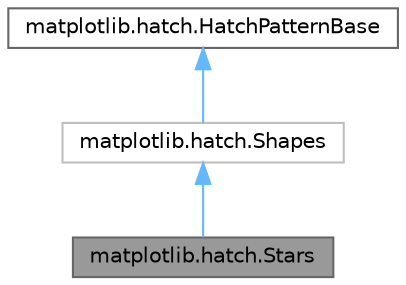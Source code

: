 digraph "matplotlib.hatch.Stars"
{
 // LATEX_PDF_SIZE
  bgcolor="transparent";
  edge [fontname=Helvetica,fontsize=10,labelfontname=Helvetica,labelfontsize=10];
  node [fontname=Helvetica,fontsize=10,shape=box,height=0.2,width=0.4];
  Node1 [id="Node000001",label="matplotlib.hatch.Stars",height=0.2,width=0.4,color="gray40", fillcolor="grey60", style="filled", fontcolor="black",tooltip=" "];
  Node2 -> Node1 [id="edge1_Node000001_Node000002",dir="back",color="steelblue1",style="solid",tooltip=" "];
  Node2 [id="Node000002",label="matplotlib.hatch.Shapes",height=0.2,width=0.4,color="grey75", fillcolor="white", style="filled",URL="$df/d19/classmatplotlib_1_1hatch_1_1Shapes.html",tooltip=" "];
  Node3 -> Node2 [id="edge2_Node000002_Node000003",dir="back",color="steelblue1",style="solid",tooltip=" "];
  Node3 [id="Node000003",label="matplotlib.hatch.HatchPatternBase",height=0.2,width=0.4,color="gray40", fillcolor="white", style="filled",URL="$d1/dac/classmatplotlib_1_1hatch_1_1HatchPatternBase.html",tooltip=" "];
}
